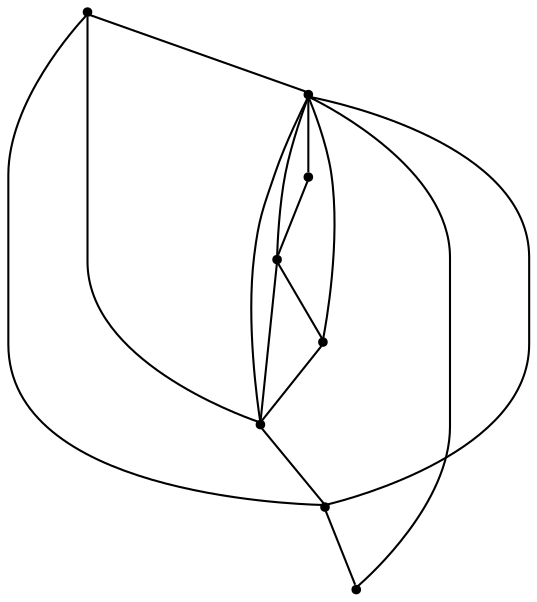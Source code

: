 graph {
  node [shape=point,comment="{\"directed\":false,\"doi\":\"10.4230/LIPIcs.GD.2024.32\",\"figure\":\"15 (7)\"}"]

  v0 [pos="1828.6203824730067,701.1478914093468"]
  v1 [pos="1701.9187172831503,511.14122596354275"]
  v2 [pos="1701.9187172831503,701.1478914093468"]
  v3 [pos="1575.217179284901,511.14122596354275"]
  v4 [pos="1638.5680118798293,511.14122596354275"]
  v5 [pos="1765.2695498780784,511.14122596354275"]
  v6 [pos="1828.6203824730067,511.14122596354275"]
  v7 [pos="1575.217179284901,701.1478914093468"]

  v0 -- v1 [id="-1",pos="1828.6203824730067,701.1478914093468 1701.9187172831503,511.14122596354275 1701.9187172831503,511.14122596354275 1701.9187172831503,511.14122596354275"]
  v7 -- v2 [id="-3",pos="1575.217179284901,701.1478914093468 1701.9187172831503,701.1478914093468 1701.9187172831503,701.1478914093468 1701.9187172831503,701.1478914093468"]
  v2 -- v0 [id="-4",pos="1701.9187172831503,701.1478914093468 1828.6203824730067,701.1478914093468 1828.6203824730067,701.1478914093468 1828.6203824730067,701.1478914093468"]
  v3 -- v4 [id="-7",pos="1575.217179284901,511.14122596354275 1638.5680118798293,511.14122596354275 1638.5680118798293,511.14122596354275 1638.5680118798293,511.14122596354275"]
  v4 -- v1 [id="-8",pos="1638.5680118798293,511.14122596354275 1701.9187172831503,511.14122596354275 1701.9187172831503,511.14122596354275 1701.9187172831503,511.14122596354275"]
  v1 -- v5 [id="-9",pos="1701.9187172831503,511.14122596354275 1765.2695498780784,511.14122596354275 1765.2695498780784,511.14122596354275 1765.2695498780784,511.14122596354275"]
  v5 -- v6 [id="-10",pos="1765.2695498780784,511.14122596354275 1828.6203824730067,511.14122596354275 1828.6203824730067,511.14122596354275 1828.6203824730067,511.14122596354275"]
  v7 -- v1 [id="-12",pos="1575.217179284901,701.1478914093468 1701.9187172831503,511.14122596354275 1701.9187172831503,511.14122596354275 1701.9187172831503,511.14122596354275"]
  v7 -- v5 [id="-13",pos="1575.217179284901,701.1478914093468 1765.2695498780784,511.14122596354275 1765.2695498780784,511.14122596354275 1765.2695498780784,511.14122596354275"]
  v4 -- v0 [id="-14",pos="1638.5680118798293,511.14122596354275 1828.6203824730067,701.1478914093468 1828.6203824730067,701.1478914093468 1828.6203824730067,701.1478914093468"]
  v2 -- v6 [id="-15",pos="1701.9187172831503,701.1478914093468 1828.6203824730067,511.14122596354275 1828.6203824730067,511.14122596354275 1828.6203824730067,511.14122596354275"]
  v2 -- v5 [id="-16",pos="1701.9187172831503,701.1478914093468 1765.2695498780784,511.14122596354275 1765.2695498780784,511.14122596354275 1765.2695498780784,511.14122596354275"]
  v2 -- v1 [id="-17",pos="1701.9187172831503,701.1478914093468 1701.9187172831503,511.14122596354275 1701.9187172831503,511.14122596354275 1701.9187172831503,511.14122596354275"]
  v2 -- v4 [id="-18",pos="1701.9187172831503,701.1478914093468 1638.5680118798293,511.14122596354275 1638.5680118798293,511.14122596354275 1638.5680118798293,511.14122596354275"]
  v2 -- v3 [id="-19",pos="1701.9187172831503,701.1478914093468 1575.217179284901,511.14122596354275 1575.217179284901,511.14122596354275 1575.217179284901,511.14122596354275"]
}